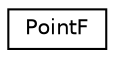 digraph "Graphical Class Hierarchy"
{
 // LATEX_PDF_SIZE
  edge [fontname="Helvetica",fontsize="10",labelfontname="Helvetica",labelfontsize="10"];
  node [fontname="Helvetica",fontsize="10",shape=record];
  rankdir="LR";
  Node0 [label="PointF",height=0.2,width=0.4,color="black", fillcolor="white", style="filled",URL="$struct_point_f.html",tooltip=" "];
}
